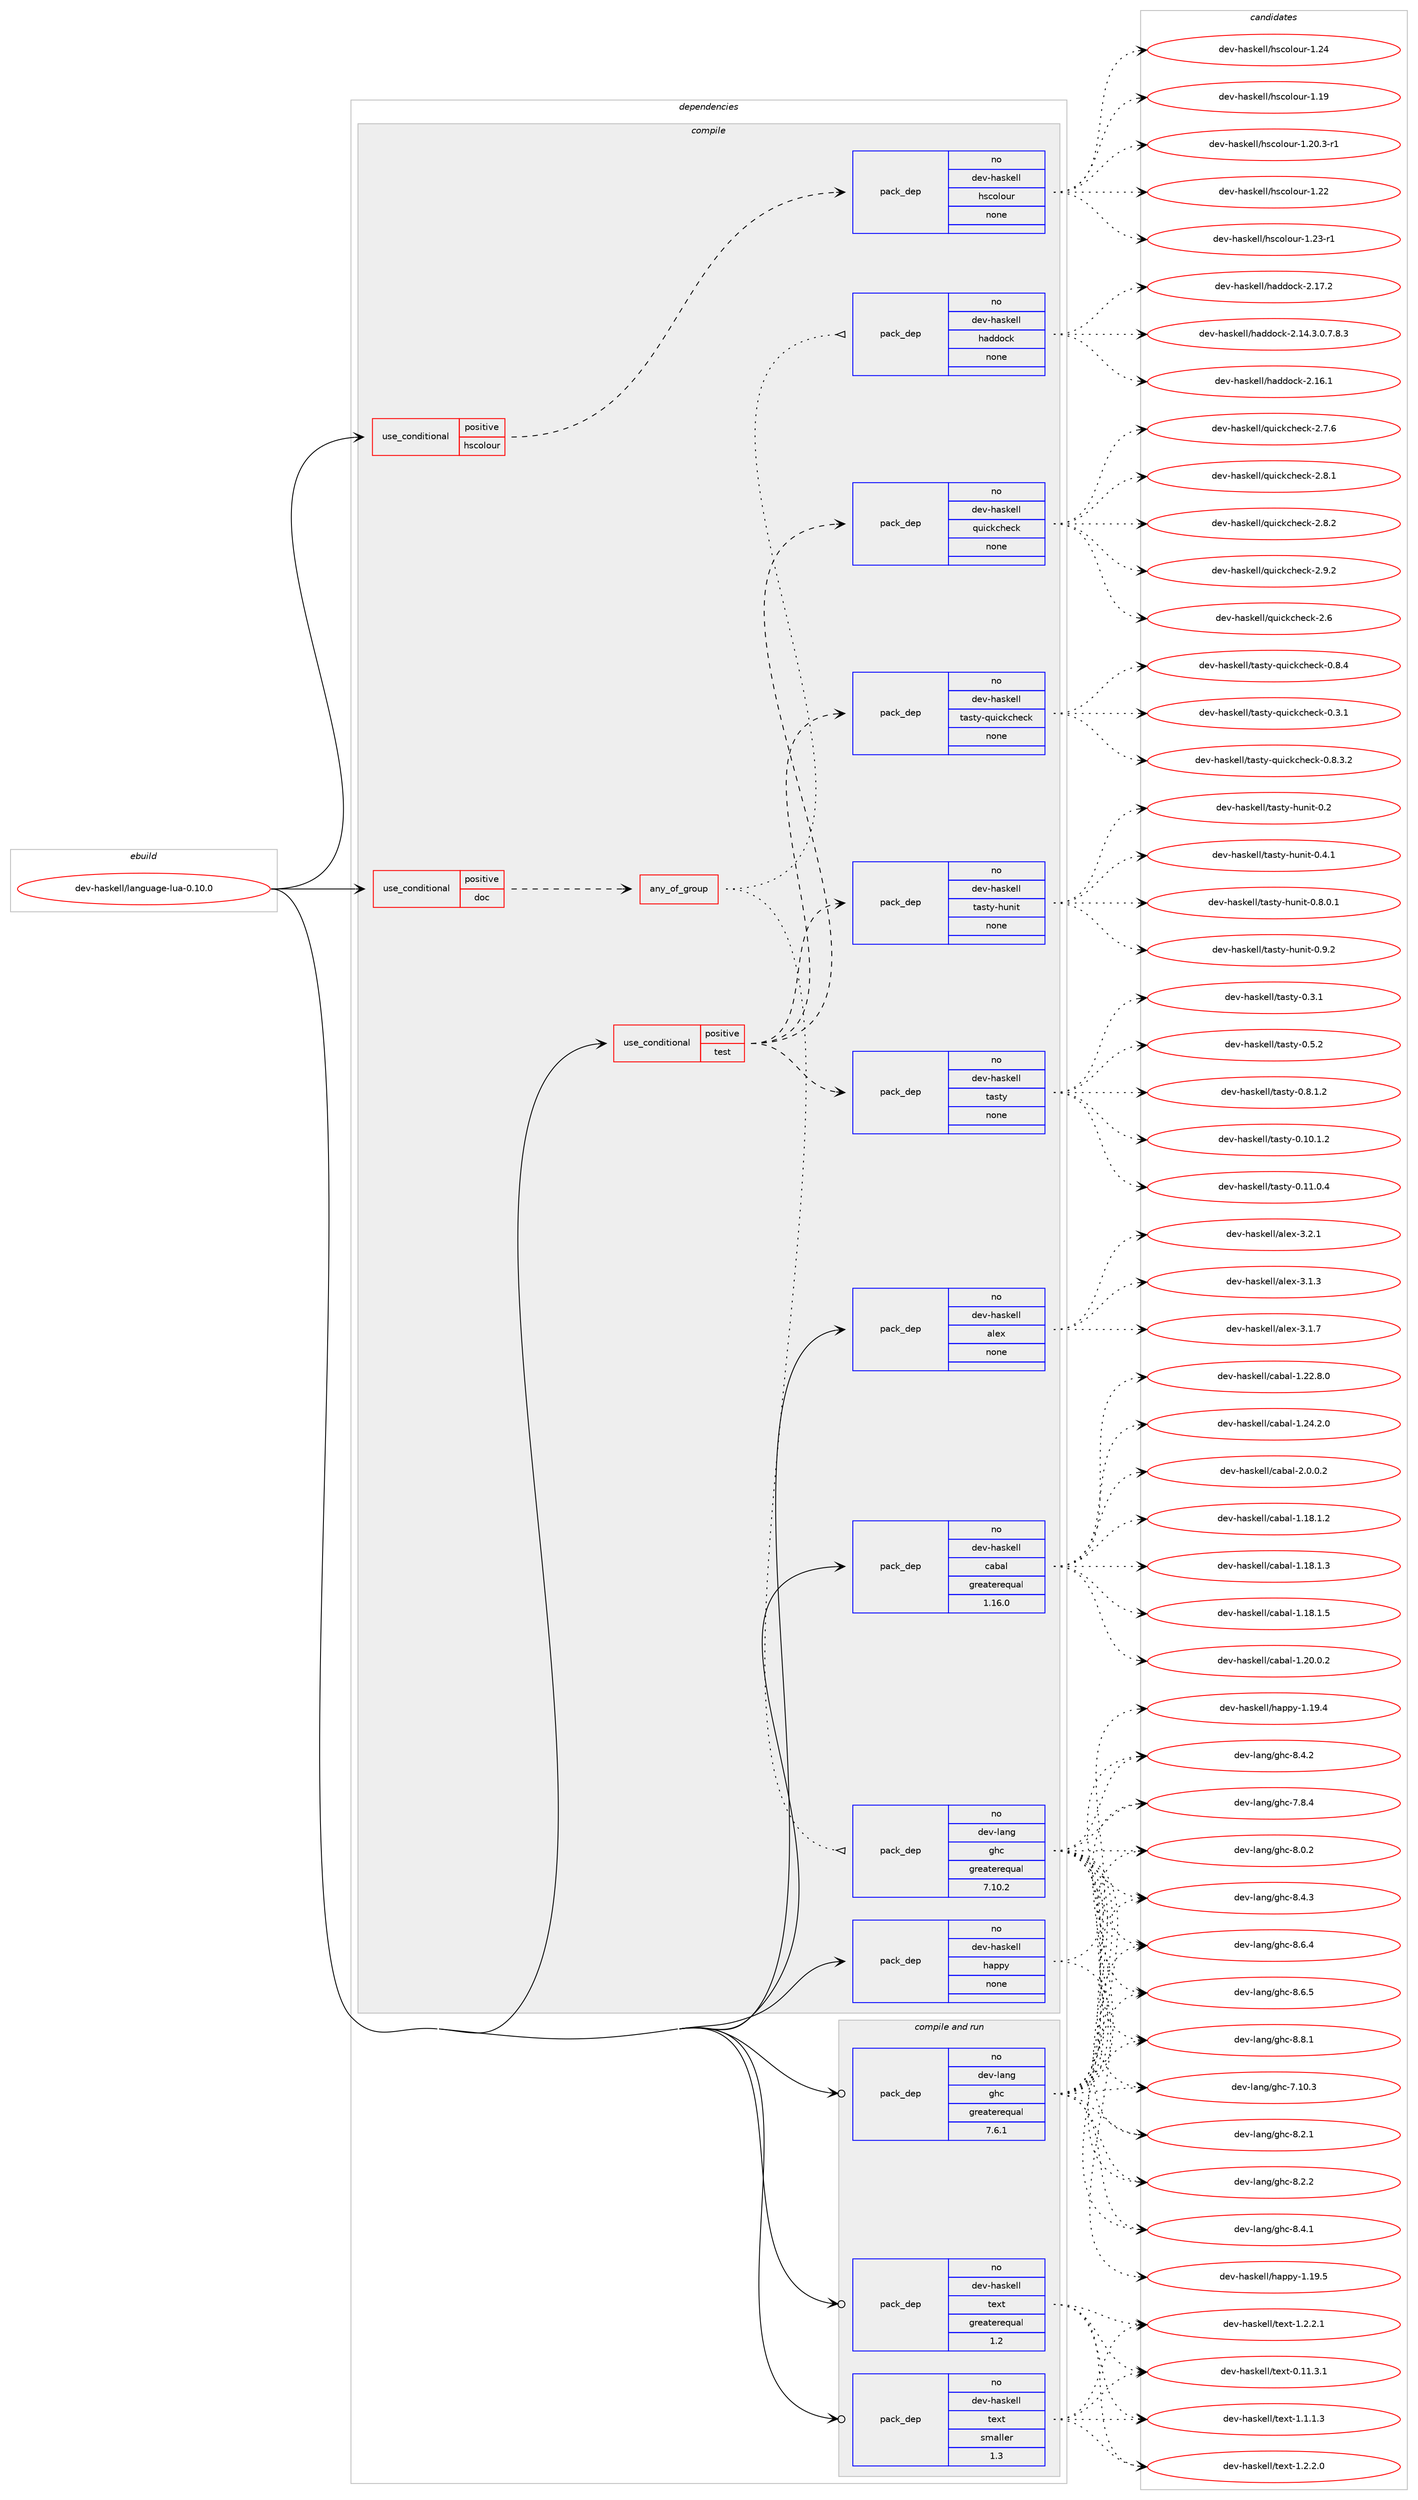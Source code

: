 digraph prolog {

# *************
# Graph options
# *************

newrank=true;
concentrate=true;
compound=true;
graph [rankdir=LR,fontname=Helvetica,fontsize=10,ranksep=1.5];#, ranksep=2.5, nodesep=0.2];
edge  [arrowhead=vee];
node  [fontname=Helvetica,fontsize=10];

# **********
# The ebuild
# **********

subgraph cluster_leftcol {
color=gray;
rank=same;
label=<<i>ebuild</i>>;
id [label="dev-haskell/language-lua-0.10.0", color=red, width=4, href="../dev-haskell/language-lua-0.10.0.svg"];
}

# ****************
# The dependencies
# ****************

subgraph cluster_midcol {
color=gray;
label=<<i>dependencies</i>>;
subgraph cluster_compile {
fillcolor="#eeeeee";
style=filled;
label=<<i>compile</i>>;
subgraph cond126494 {
dependency537526 [label=<<TABLE BORDER="0" CELLBORDER="1" CELLSPACING="0" CELLPADDING="4"><TR><TD ROWSPAN="3" CELLPADDING="10">use_conditional</TD></TR><TR><TD>positive</TD></TR><TR><TD>doc</TD></TR></TABLE>>, shape=none, color=red];
subgraph any10120 {
dependency537527 [label=<<TABLE BORDER="0" CELLBORDER="1" CELLSPACING="0" CELLPADDING="4"><TR><TD CELLPADDING="10">any_of_group</TD></TR></TABLE>>, shape=none, color=red];subgraph pack400555 {
dependency537528 [label=<<TABLE BORDER="0" CELLBORDER="1" CELLSPACING="0" CELLPADDING="4" WIDTH="220"><TR><TD ROWSPAN="6" CELLPADDING="30">pack_dep</TD></TR><TR><TD WIDTH="110">no</TD></TR><TR><TD>dev-haskell</TD></TR><TR><TD>haddock</TD></TR><TR><TD>none</TD></TR><TR><TD></TD></TR></TABLE>>, shape=none, color=blue];
}
dependency537527:e -> dependency537528:w [weight=20,style="dotted",arrowhead="oinv"];
subgraph pack400556 {
dependency537529 [label=<<TABLE BORDER="0" CELLBORDER="1" CELLSPACING="0" CELLPADDING="4" WIDTH="220"><TR><TD ROWSPAN="6" CELLPADDING="30">pack_dep</TD></TR><TR><TD WIDTH="110">no</TD></TR><TR><TD>dev-lang</TD></TR><TR><TD>ghc</TD></TR><TR><TD>greaterequal</TD></TR><TR><TD>7.10.2</TD></TR></TABLE>>, shape=none, color=blue];
}
dependency537527:e -> dependency537529:w [weight=20,style="dotted",arrowhead="oinv"];
}
dependency537526:e -> dependency537527:w [weight=20,style="dashed",arrowhead="vee"];
}
id:e -> dependency537526:w [weight=20,style="solid",arrowhead="vee"];
subgraph cond126495 {
dependency537530 [label=<<TABLE BORDER="0" CELLBORDER="1" CELLSPACING="0" CELLPADDING="4"><TR><TD ROWSPAN="3" CELLPADDING="10">use_conditional</TD></TR><TR><TD>positive</TD></TR><TR><TD>hscolour</TD></TR></TABLE>>, shape=none, color=red];
subgraph pack400557 {
dependency537531 [label=<<TABLE BORDER="0" CELLBORDER="1" CELLSPACING="0" CELLPADDING="4" WIDTH="220"><TR><TD ROWSPAN="6" CELLPADDING="30">pack_dep</TD></TR><TR><TD WIDTH="110">no</TD></TR><TR><TD>dev-haskell</TD></TR><TR><TD>hscolour</TD></TR><TR><TD>none</TD></TR><TR><TD></TD></TR></TABLE>>, shape=none, color=blue];
}
dependency537530:e -> dependency537531:w [weight=20,style="dashed",arrowhead="vee"];
}
id:e -> dependency537530:w [weight=20,style="solid",arrowhead="vee"];
subgraph cond126496 {
dependency537532 [label=<<TABLE BORDER="0" CELLBORDER="1" CELLSPACING="0" CELLPADDING="4"><TR><TD ROWSPAN="3" CELLPADDING="10">use_conditional</TD></TR><TR><TD>positive</TD></TR><TR><TD>test</TD></TR></TABLE>>, shape=none, color=red];
subgraph pack400558 {
dependency537533 [label=<<TABLE BORDER="0" CELLBORDER="1" CELLSPACING="0" CELLPADDING="4" WIDTH="220"><TR><TD ROWSPAN="6" CELLPADDING="30">pack_dep</TD></TR><TR><TD WIDTH="110">no</TD></TR><TR><TD>dev-haskell</TD></TR><TR><TD>quickcheck</TD></TR><TR><TD>none</TD></TR><TR><TD></TD></TR></TABLE>>, shape=none, color=blue];
}
dependency537532:e -> dependency537533:w [weight=20,style="dashed",arrowhead="vee"];
subgraph pack400559 {
dependency537534 [label=<<TABLE BORDER="0" CELLBORDER="1" CELLSPACING="0" CELLPADDING="4" WIDTH="220"><TR><TD ROWSPAN="6" CELLPADDING="30">pack_dep</TD></TR><TR><TD WIDTH="110">no</TD></TR><TR><TD>dev-haskell</TD></TR><TR><TD>tasty</TD></TR><TR><TD>none</TD></TR><TR><TD></TD></TR></TABLE>>, shape=none, color=blue];
}
dependency537532:e -> dependency537534:w [weight=20,style="dashed",arrowhead="vee"];
subgraph pack400560 {
dependency537535 [label=<<TABLE BORDER="0" CELLBORDER="1" CELLSPACING="0" CELLPADDING="4" WIDTH="220"><TR><TD ROWSPAN="6" CELLPADDING="30">pack_dep</TD></TR><TR><TD WIDTH="110">no</TD></TR><TR><TD>dev-haskell</TD></TR><TR><TD>tasty-hunit</TD></TR><TR><TD>none</TD></TR><TR><TD></TD></TR></TABLE>>, shape=none, color=blue];
}
dependency537532:e -> dependency537535:w [weight=20,style="dashed",arrowhead="vee"];
subgraph pack400561 {
dependency537536 [label=<<TABLE BORDER="0" CELLBORDER="1" CELLSPACING="0" CELLPADDING="4" WIDTH="220"><TR><TD ROWSPAN="6" CELLPADDING="30">pack_dep</TD></TR><TR><TD WIDTH="110">no</TD></TR><TR><TD>dev-haskell</TD></TR><TR><TD>tasty-quickcheck</TD></TR><TR><TD>none</TD></TR><TR><TD></TD></TR></TABLE>>, shape=none, color=blue];
}
dependency537532:e -> dependency537536:w [weight=20,style="dashed",arrowhead="vee"];
}
id:e -> dependency537532:w [weight=20,style="solid",arrowhead="vee"];
subgraph pack400562 {
dependency537537 [label=<<TABLE BORDER="0" CELLBORDER="1" CELLSPACING="0" CELLPADDING="4" WIDTH="220"><TR><TD ROWSPAN="6" CELLPADDING="30">pack_dep</TD></TR><TR><TD WIDTH="110">no</TD></TR><TR><TD>dev-haskell</TD></TR><TR><TD>alex</TD></TR><TR><TD>none</TD></TR><TR><TD></TD></TR></TABLE>>, shape=none, color=blue];
}
id:e -> dependency537537:w [weight=20,style="solid",arrowhead="vee"];
subgraph pack400563 {
dependency537538 [label=<<TABLE BORDER="0" CELLBORDER="1" CELLSPACING="0" CELLPADDING="4" WIDTH="220"><TR><TD ROWSPAN="6" CELLPADDING="30">pack_dep</TD></TR><TR><TD WIDTH="110">no</TD></TR><TR><TD>dev-haskell</TD></TR><TR><TD>cabal</TD></TR><TR><TD>greaterequal</TD></TR><TR><TD>1.16.0</TD></TR></TABLE>>, shape=none, color=blue];
}
id:e -> dependency537538:w [weight=20,style="solid",arrowhead="vee"];
subgraph pack400564 {
dependency537539 [label=<<TABLE BORDER="0" CELLBORDER="1" CELLSPACING="0" CELLPADDING="4" WIDTH="220"><TR><TD ROWSPAN="6" CELLPADDING="30">pack_dep</TD></TR><TR><TD WIDTH="110">no</TD></TR><TR><TD>dev-haskell</TD></TR><TR><TD>happy</TD></TR><TR><TD>none</TD></TR><TR><TD></TD></TR></TABLE>>, shape=none, color=blue];
}
id:e -> dependency537539:w [weight=20,style="solid",arrowhead="vee"];
}
subgraph cluster_compileandrun {
fillcolor="#eeeeee";
style=filled;
label=<<i>compile and run</i>>;
subgraph pack400565 {
dependency537540 [label=<<TABLE BORDER="0" CELLBORDER="1" CELLSPACING="0" CELLPADDING="4" WIDTH="220"><TR><TD ROWSPAN="6" CELLPADDING="30">pack_dep</TD></TR><TR><TD WIDTH="110">no</TD></TR><TR><TD>dev-haskell</TD></TR><TR><TD>text</TD></TR><TR><TD>greaterequal</TD></TR><TR><TD>1.2</TD></TR></TABLE>>, shape=none, color=blue];
}
id:e -> dependency537540:w [weight=20,style="solid",arrowhead="odotvee"];
subgraph pack400566 {
dependency537541 [label=<<TABLE BORDER="0" CELLBORDER="1" CELLSPACING="0" CELLPADDING="4" WIDTH="220"><TR><TD ROWSPAN="6" CELLPADDING="30">pack_dep</TD></TR><TR><TD WIDTH="110">no</TD></TR><TR><TD>dev-haskell</TD></TR><TR><TD>text</TD></TR><TR><TD>smaller</TD></TR><TR><TD>1.3</TD></TR></TABLE>>, shape=none, color=blue];
}
id:e -> dependency537541:w [weight=20,style="solid",arrowhead="odotvee"];
subgraph pack400567 {
dependency537542 [label=<<TABLE BORDER="0" CELLBORDER="1" CELLSPACING="0" CELLPADDING="4" WIDTH="220"><TR><TD ROWSPAN="6" CELLPADDING="30">pack_dep</TD></TR><TR><TD WIDTH="110">no</TD></TR><TR><TD>dev-lang</TD></TR><TR><TD>ghc</TD></TR><TR><TD>greaterequal</TD></TR><TR><TD>7.6.1</TD></TR></TABLE>>, shape=none, color=blue];
}
id:e -> dependency537542:w [weight=20,style="solid",arrowhead="odotvee"];
}
subgraph cluster_run {
fillcolor="#eeeeee";
style=filled;
label=<<i>run</i>>;
}
}

# **************
# The candidates
# **************

subgraph cluster_choices {
rank=same;
color=gray;
label=<<i>candidates</i>>;

subgraph choice400555 {
color=black;
nodesep=1;
choice1001011184510497115107101108108471049710010011199107455046495246514648465546564651 [label="dev-haskell/haddock-2.14.3.0.7.8.3", color=red, width=4,href="../dev-haskell/haddock-2.14.3.0.7.8.3.svg"];
choice100101118451049711510710110810847104971001001119910745504649544649 [label="dev-haskell/haddock-2.16.1", color=red, width=4,href="../dev-haskell/haddock-2.16.1.svg"];
choice100101118451049711510710110810847104971001001119910745504649554650 [label="dev-haskell/haddock-2.17.2", color=red, width=4,href="../dev-haskell/haddock-2.17.2.svg"];
dependency537528:e -> choice1001011184510497115107101108108471049710010011199107455046495246514648465546564651:w [style=dotted,weight="100"];
dependency537528:e -> choice100101118451049711510710110810847104971001001119910745504649544649:w [style=dotted,weight="100"];
dependency537528:e -> choice100101118451049711510710110810847104971001001119910745504649554650:w [style=dotted,weight="100"];
}
subgraph choice400556 {
color=black;
nodesep=1;
choice1001011184510897110103471031049945554649484651 [label="dev-lang/ghc-7.10.3", color=red, width=4,href="../dev-lang/ghc-7.10.3.svg"];
choice10010111845108971101034710310499455546564652 [label="dev-lang/ghc-7.8.4", color=red, width=4,href="../dev-lang/ghc-7.8.4.svg"];
choice10010111845108971101034710310499455646484650 [label="dev-lang/ghc-8.0.2", color=red, width=4,href="../dev-lang/ghc-8.0.2.svg"];
choice10010111845108971101034710310499455646504649 [label="dev-lang/ghc-8.2.1", color=red, width=4,href="../dev-lang/ghc-8.2.1.svg"];
choice10010111845108971101034710310499455646504650 [label="dev-lang/ghc-8.2.2", color=red, width=4,href="../dev-lang/ghc-8.2.2.svg"];
choice10010111845108971101034710310499455646524649 [label="dev-lang/ghc-8.4.1", color=red, width=4,href="../dev-lang/ghc-8.4.1.svg"];
choice10010111845108971101034710310499455646524650 [label="dev-lang/ghc-8.4.2", color=red, width=4,href="../dev-lang/ghc-8.4.2.svg"];
choice10010111845108971101034710310499455646524651 [label="dev-lang/ghc-8.4.3", color=red, width=4,href="../dev-lang/ghc-8.4.3.svg"];
choice10010111845108971101034710310499455646544652 [label="dev-lang/ghc-8.6.4", color=red, width=4,href="../dev-lang/ghc-8.6.4.svg"];
choice10010111845108971101034710310499455646544653 [label="dev-lang/ghc-8.6.5", color=red, width=4,href="../dev-lang/ghc-8.6.5.svg"];
choice10010111845108971101034710310499455646564649 [label="dev-lang/ghc-8.8.1", color=red, width=4,href="../dev-lang/ghc-8.8.1.svg"];
dependency537529:e -> choice1001011184510897110103471031049945554649484651:w [style=dotted,weight="100"];
dependency537529:e -> choice10010111845108971101034710310499455546564652:w [style=dotted,weight="100"];
dependency537529:e -> choice10010111845108971101034710310499455646484650:w [style=dotted,weight="100"];
dependency537529:e -> choice10010111845108971101034710310499455646504649:w [style=dotted,weight="100"];
dependency537529:e -> choice10010111845108971101034710310499455646504650:w [style=dotted,weight="100"];
dependency537529:e -> choice10010111845108971101034710310499455646524649:w [style=dotted,weight="100"];
dependency537529:e -> choice10010111845108971101034710310499455646524650:w [style=dotted,weight="100"];
dependency537529:e -> choice10010111845108971101034710310499455646524651:w [style=dotted,weight="100"];
dependency537529:e -> choice10010111845108971101034710310499455646544652:w [style=dotted,weight="100"];
dependency537529:e -> choice10010111845108971101034710310499455646544653:w [style=dotted,weight="100"];
dependency537529:e -> choice10010111845108971101034710310499455646564649:w [style=dotted,weight="100"];
}
subgraph choice400557 {
color=black;
nodesep=1;
choice100101118451049711510710110810847104115991111081111171144549464957 [label="dev-haskell/hscolour-1.19", color=red, width=4,href="../dev-haskell/hscolour-1.19.svg"];
choice10010111845104971151071011081084710411599111108111117114454946504846514511449 [label="dev-haskell/hscolour-1.20.3-r1", color=red, width=4,href="../dev-haskell/hscolour-1.20.3-r1.svg"];
choice100101118451049711510710110810847104115991111081111171144549465050 [label="dev-haskell/hscolour-1.22", color=red, width=4,href="../dev-haskell/hscolour-1.22.svg"];
choice1001011184510497115107101108108471041159911110811111711445494650514511449 [label="dev-haskell/hscolour-1.23-r1", color=red, width=4,href="../dev-haskell/hscolour-1.23-r1.svg"];
choice100101118451049711510710110810847104115991111081111171144549465052 [label="dev-haskell/hscolour-1.24", color=red, width=4,href="../dev-haskell/hscolour-1.24.svg"];
dependency537531:e -> choice100101118451049711510710110810847104115991111081111171144549464957:w [style=dotted,weight="100"];
dependency537531:e -> choice10010111845104971151071011081084710411599111108111117114454946504846514511449:w [style=dotted,weight="100"];
dependency537531:e -> choice100101118451049711510710110810847104115991111081111171144549465050:w [style=dotted,weight="100"];
dependency537531:e -> choice1001011184510497115107101108108471041159911110811111711445494650514511449:w [style=dotted,weight="100"];
dependency537531:e -> choice100101118451049711510710110810847104115991111081111171144549465052:w [style=dotted,weight="100"];
}
subgraph choice400558 {
color=black;
nodesep=1;
choice10010111845104971151071011081084711311710599107991041019910745504654 [label="dev-haskell/quickcheck-2.6", color=red, width=4,href="../dev-haskell/quickcheck-2.6.svg"];
choice100101118451049711510710110810847113117105991079910410199107455046554654 [label="dev-haskell/quickcheck-2.7.6", color=red, width=4,href="../dev-haskell/quickcheck-2.7.6.svg"];
choice100101118451049711510710110810847113117105991079910410199107455046564649 [label="dev-haskell/quickcheck-2.8.1", color=red, width=4,href="../dev-haskell/quickcheck-2.8.1.svg"];
choice100101118451049711510710110810847113117105991079910410199107455046564650 [label="dev-haskell/quickcheck-2.8.2", color=red, width=4,href="../dev-haskell/quickcheck-2.8.2.svg"];
choice100101118451049711510710110810847113117105991079910410199107455046574650 [label="dev-haskell/quickcheck-2.9.2", color=red, width=4,href="../dev-haskell/quickcheck-2.9.2.svg"];
dependency537533:e -> choice10010111845104971151071011081084711311710599107991041019910745504654:w [style=dotted,weight="100"];
dependency537533:e -> choice100101118451049711510710110810847113117105991079910410199107455046554654:w [style=dotted,weight="100"];
dependency537533:e -> choice100101118451049711510710110810847113117105991079910410199107455046564649:w [style=dotted,weight="100"];
dependency537533:e -> choice100101118451049711510710110810847113117105991079910410199107455046564650:w [style=dotted,weight="100"];
dependency537533:e -> choice100101118451049711510710110810847113117105991079910410199107455046574650:w [style=dotted,weight="100"];
}
subgraph choice400559 {
color=black;
nodesep=1;
choice10010111845104971151071011081084711697115116121454846494846494650 [label="dev-haskell/tasty-0.10.1.2", color=red, width=4,href="../dev-haskell/tasty-0.10.1.2.svg"];
choice10010111845104971151071011081084711697115116121454846494946484652 [label="dev-haskell/tasty-0.11.0.4", color=red, width=4,href="../dev-haskell/tasty-0.11.0.4.svg"];
choice10010111845104971151071011081084711697115116121454846514649 [label="dev-haskell/tasty-0.3.1", color=red, width=4,href="../dev-haskell/tasty-0.3.1.svg"];
choice10010111845104971151071011081084711697115116121454846534650 [label="dev-haskell/tasty-0.5.2", color=red, width=4,href="../dev-haskell/tasty-0.5.2.svg"];
choice100101118451049711510710110810847116971151161214548465646494650 [label="dev-haskell/tasty-0.8.1.2", color=red, width=4,href="../dev-haskell/tasty-0.8.1.2.svg"];
dependency537534:e -> choice10010111845104971151071011081084711697115116121454846494846494650:w [style=dotted,weight="100"];
dependency537534:e -> choice10010111845104971151071011081084711697115116121454846494946484652:w [style=dotted,weight="100"];
dependency537534:e -> choice10010111845104971151071011081084711697115116121454846514649:w [style=dotted,weight="100"];
dependency537534:e -> choice10010111845104971151071011081084711697115116121454846534650:w [style=dotted,weight="100"];
dependency537534:e -> choice100101118451049711510710110810847116971151161214548465646494650:w [style=dotted,weight="100"];
}
subgraph choice400560 {
color=black;
nodesep=1;
choice100101118451049711510710110810847116971151161214510411711010511645484650 [label="dev-haskell/tasty-hunit-0.2", color=red, width=4,href="../dev-haskell/tasty-hunit-0.2.svg"];
choice1001011184510497115107101108108471169711511612145104117110105116454846524649 [label="dev-haskell/tasty-hunit-0.4.1", color=red, width=4,href="../dev-haskell/tasty-hunit-0.4.1.svg"];
choice10010111845104971151071011081084711697115116121451041171101051164548465646484649 [label="dev-haskell/tasty-hunit-0.8.0.1", color=red, width=4,href="../dev-haskell/tasty-hunit-0.8.0.1.svg"];
choice1001011184510497115107101108108471169711511612145104117110105116454846574650 [label="dev-haskell/tasty-hunit-0.9.2", color=red, width=4,href="../dev-haskell/tasty-hunit-0.9.2.svg"];
dependency537535:e -> choice100101118451049711510710110810847116971151161214510411711010511645484650:w [style=dotted,weight="100"];
dependency537535:e -> choice1001011184510497115107101108108471169711511612145104117110105116454846524649:w [style=dotted,weight="100"];
dependency537535:e -> choice10010111845104971151071011081084711697115116121451041171101051164548465646484649:w [style=dotted,weight="100"];
dependency537535:e -> choice1001011184510497115107101108108471169711511612145104117110105116454846574650:w [style=dotted,weight="100"];
}
subgraph choice400561 {
color=black;
nodesep=1;
choice1001011184510497115107101108108471169711511612145113117105991079910410199107454846514649 [label="dev-haskell/tasty-quickcheck-0.3.1", color=red, width=4,href="../dev-haskell/tasty-quickcheck-0.3.1.svg"];
choice10010111845104971151071011081084711697115116121451131171059910799104101991074548465646514650 [label="dev-haskell/tasty-quickcheck-0.8.3.2", color=red, width=4,href="../dev-haskell/tasty-quickcheck-0.8.3.2.svg"];
choice1001011184510497115107101108108471169711511612145113117105991079910410199107454846564652 [label="dev-haskell/tasty-quickcheck-0.8.4", color=red, width=4,href="../dev-haskell/tasty-quickcheck-0.8.4.svg"];
dependency537536:e -> choice1001011184510497115107101108108471169711511612145113117105991079910410199107454846514649:w [style=dotted,weight="100"];
dependency537536:e -> choice10010111845104971151071011081084711697115116121451131171059910799104101991074548465646514650:w [style=dotted,weight="100"];
dependency537536:e -> choice1001011184510497115107101108108471169711511612145113117105991079910410199107454846564652:w [style=dotted,weight="100"];
}
subgraph choice400562 {
color=black;
nodesep=1;
choice10010111845104971151071011081084797108101120455146494651 [label="dev-haskell/alex-3.1.3", color=red, width=4,href="../dev-haskell/alex-3.1.3.svg"];
choice10010111845104971151071011081084797108101120455146494655 [label="dev-haskell/alex-3.1.7", color=red, width=4,href="../dev-haskell/alex-3.1.7.svg"];
choice10010111845104971151071011081084797108101120455146504649 [label="dev-haskell/alex-3.2.1", color=red, width=4,href="../dev-haskell/alex-3.2.1.svg"];
dependency537537:e -> choice10010111845104971151071011081084797108101120455146494651:w [style=dotted,weight="100"];
dependency537537:e -> choice10010111845104971151071011081084797108101120455146494655:w [style=dotted,weight="100"];
dependency537537:e -> choice10010111845104971151071011081084797108101120455146504649:w [style=dotted,weight="100"];
}
subgraph choice400563 {
color=black;
nodesep=1;
choice10010111845104971151071011081084799979897108454946495646494650 [label="dev-haskell/cabal-1.18.1.2", color=red, width=4,href="../dev-haskell/cabal-1.18.1.2.svg"];
choice10010111845104971151071011081084799979897108454946495646494651 [label="dev-haskell/cabal-1.18.1.3", color=red, width=4,href="../dev-haskell/cabal-1.18.1.3.svg"];
choice10010111845104971151071011081084799979897108454946495646494653 [label="dev-haskell/cabal-1.18.1.5", color=red, width=4,href="../dev-haskell/cabal-1.18.1.5.svg"];
choice10010111845104971151071011081084799979897108454946504846484650 [label="dev-haskell/cabal-1.20.0.2", color=red, width=4,href="../dev-haskell/cabal-1.20.0.2.svg"];
choice10010111845104971151071011081084799979897108454946505046564648 [label="dev-haskell/cabal-1.22.8.0", color=red, width=4,href="../dev-haskell/cabal-1.22.8.0.svg"];
choice10010111845104971151071011081084799979897108454946505246504648 [label="dev-haskell/cabal-1.24.2.0", color=red, width=4,href="../dev-haskell/cabal-1.24.2.0.svg"];
choice100101118451049711510710110810847999798971084550464846484650 [label="dev-haskell/cabal-2.0.0.2", color=red, width=4,href="../dev-haskell/cabal-2.0.0.2.svg"];
dependency537538:e -> choice10010111845104971151071011081084799979897108454946495646494650:w [style=dotted,weight="100"];
dependency537538:e -> choice10010111845104971151071011081084799979897108454946495646494651:w [style=dotted,weight="100"];
dependency537538:e -> choice10010111845104971151071011081084799979897108454946495646494653:w [style=dotted,weight="100"];
dependency537538:e -> choice10010111845104971151071011081084799979897108454946504846484650:w [style=dotted,weight="100"];
dependency537538:e -> choice10010111845104971151071011081084799979897108454946505046564648:w [style=dotted,weight="100"];
dependency537538:e -> choice10010111845104971151071011081084799979897108454946505246504648:w [style=dotted,weight="100"];
dependency537538:e -> choice100101118451049711510710110810847999798971084550464846484650:w [style=dotted,weight="100"];
}
subgraph choice400564 {
color=black;
nodesep=1;
choice1001011184510497115107101108108471049711211212145494649574652 [label="dev-haskell/happy-1.19.4", color=red, width=4,href="../dev-haskell/happy-1.19.4.svg"];
choice1001011184510497115107101108108471049711211212145494649574653 [label="dev-haskell/happy-1.19.5", color=red, width=4,href="../dev-haskell/happy-1.19.5.svg"];
dependency537539:e -> choice1001011184510497115107101108108471049711211212145494649574652:w [style=dotted,weight="100"];
dependency537539:e -> choice1001011184510497115107101108108471049711211212145494649574653:w [style=dotted,weight="100"];
}
subgraph choice400565 {
color=black;
nodesep=1;
choice100101118451049711510710110810847116101120116454846494946514649 [label="dev-haskell/text-0.11.3.1", color=red, width=4,href="../dev-haskell/text-0.11.3.1.svg"];
choice1001011184510497115107101108108471161011201164549464946494651 [label="dev-haskell/text-1.1.1.3", color=red, width=4,href="../dev-haskell/text-1.1.1.3.svg"];
choice1001011184510497115107101108108471161011201164549465046504648 [label="dev-haskell/text-1.2.2.0", color=red, width=4,href="../dev-haskell/text-1.2.2.0.svg"];
choice1001011184510497115107101108108471161011201164549465046504649 [label="dev-haskell/text-1.2.2.1", color=red, width=4,href="../dev-haskell/text-1.2.2.1.svg"];
dependency537540:e -> choice100101118451049711510710110810847116101120116454846494946514649:w [style=dotted,weight="100"];
dependency537540:e -> choice1001011184510497115107101108108471161011201164549464946494651:w [style=dotted,weight="100"];
dependency537540:e -> choice1001011184510497115107101108108471161011201164549465046504648:w [style=dotted,weight="100"];
dependency537540:e -> choice1001011184510497115107101108108471161011201164549465046504649:w [style=dotted,weight="100"];
}
subgraph choice400566 {
color=black;
nodesep=1;
choice100101118451049711510710110810847116101120116454846494946514649 [label="dev-haskell/text-0.11.3.1", color=red, width=4,href="../dev-haskell/text-0.11.3.1.svg"];
choice1001011184510497115107101108108471161011201164549464946494651 [label="dev-haskell/text-1.1.1.3", color=red, width=4,href="../dev-haskell/text-1.1.1.3.svg"];
choice1001011184510497115107101108108471161011201164549465046504648 [label="dev-haskell/text-1.2.2.0", color=red, width=4,href="../dev-haskell/text-1.2.2.0.svg"];
choice1001011184510497115107101108108471161011201164549465046504649 [label="dev-haskell/text-1.2.2.1", color=red, width=4,href="../dev-haskell/text-1.2.2.1.svg"];
dependency537541:e -> choice100101118451049711510710110810847116101120116454846494946514649:w [style=dotted,weight="100"];
dependency537541:e -> choice1001011184510497115107101108108471161011201164549464946494651:w [style=dotted,weight="100"];
dependency537541:e -> choice1001011184510497115107101108108471161011201164549465046504648:w [style=dotted,weight="100"];
dependency537541:e -> choice1001011184510497115107101108108471161011201164549465046504649:w [style=dotted,weight="100"];
}
subgraph choice400567 {
color=black;
nodesep=1;
choice1001011184510897110103471031049945554649484651 [label="dev-lang/ghc-7.10.3", color=red, width=4,href="../dev-lang/ghc-7.10.3.svg"];
choice10010111845108971101034710310499455546564652 [label="dev-lang/ghc-7.8.4", color=red, width=4,href="../dev-lang/ghc-7.8.4.svg"];
choice10010111845108971101034710310499455646484650 [label="dev-lang/ghc-8.0.2", color=red, width=4,href="../dev-lang/ghc-8.0.2.svg"];
choice10010111845108971101034710310499455646504649 [label="dev-lang/ghc-8.2.1", color=red, width=4,href="../dev-lang/ghc-8.2.1.svg"];
choice10010111845108971101034710310499455646504650 [label="dev-lang/ghc-8.2.2", color=red, width=4,href="../dev-lang/ghc-8.2.2.svg"];
choice10010111845108971101034710310499455646524649 [label="dev-lang/ghc-8.4.1", color=red, width=4,href="../dev-lang/ghc-8.4.1.svg"];
choice10010111845108971101034710310499455646524650 [label="dev-lang/ghc-8.4.2", color=red, width=4,href="../dev-lang/ghc-8.4.2.svg"];
choice10010111845108971101034710310499455646524651 [label="dev-lang/ghc-8.4.3", color=red, width=4,href="../dev-lang/ghc-8.4.3.svg"];
choice10010111845108971101034710310499455646544652 [label="dev-lang/ghc-8.6.4", color=red, width=4,href="../dev-lang/ghc-8.6.4.svg"];
choice10010111845108971101034710310499455646544653 [label="dev-lang/ghc-8.6.5", color=red, width=4,href="../dev-lang/ghc-8.6.5.svg"];
choice10010111845108971101034710310499455646564649 [label="dev-lang/ghc-8.8.1", color=red, width=4,href="../dev-lang/ghc-8.8.1.svg"];
dependency537542:e -> choice1001011184510897110103471031049945554649484651:w [style=dotted,weight="100"];
dependency537542:e -> choice10010111845108971101034710310499455546564652:w [style=dotted,weight="100"];
dependency537542:e -> choice10010111845108971101034710310499455646484650:w [style=dotted,weight="100"];
dependency537542:e -> choice10010111845108971101034710310499455646504649:w [style=dotted,weight="100"];
dependency537542:e -> choice10010111845108971101034710310499455646504650:w [style=dotted,weight="100"];
dependency537542:e -> choice10010111845108971101034710310499455646524649:w [style=dotted,weight="100"];
dependency537542:e -> choice10010111845108971101034710310499455646524650:w [style=dotted,weight="100"];
dependency537542:e -> choice10010111845108971101034710310499455646524651:w [style=dotted,weight="100"];
dependency537542:e -> choice10010111845108971101034710310499455646544652:w [style=dotted,weight="100"];
dependency537542:e -> choice10010111845108971101034710310499455646544653:w [style=dotted,weight="100"];
dependency537542:e -> choice10010111845108971101034710310499455646564649:w [style=dotted,weight="100"];
}
}

}
